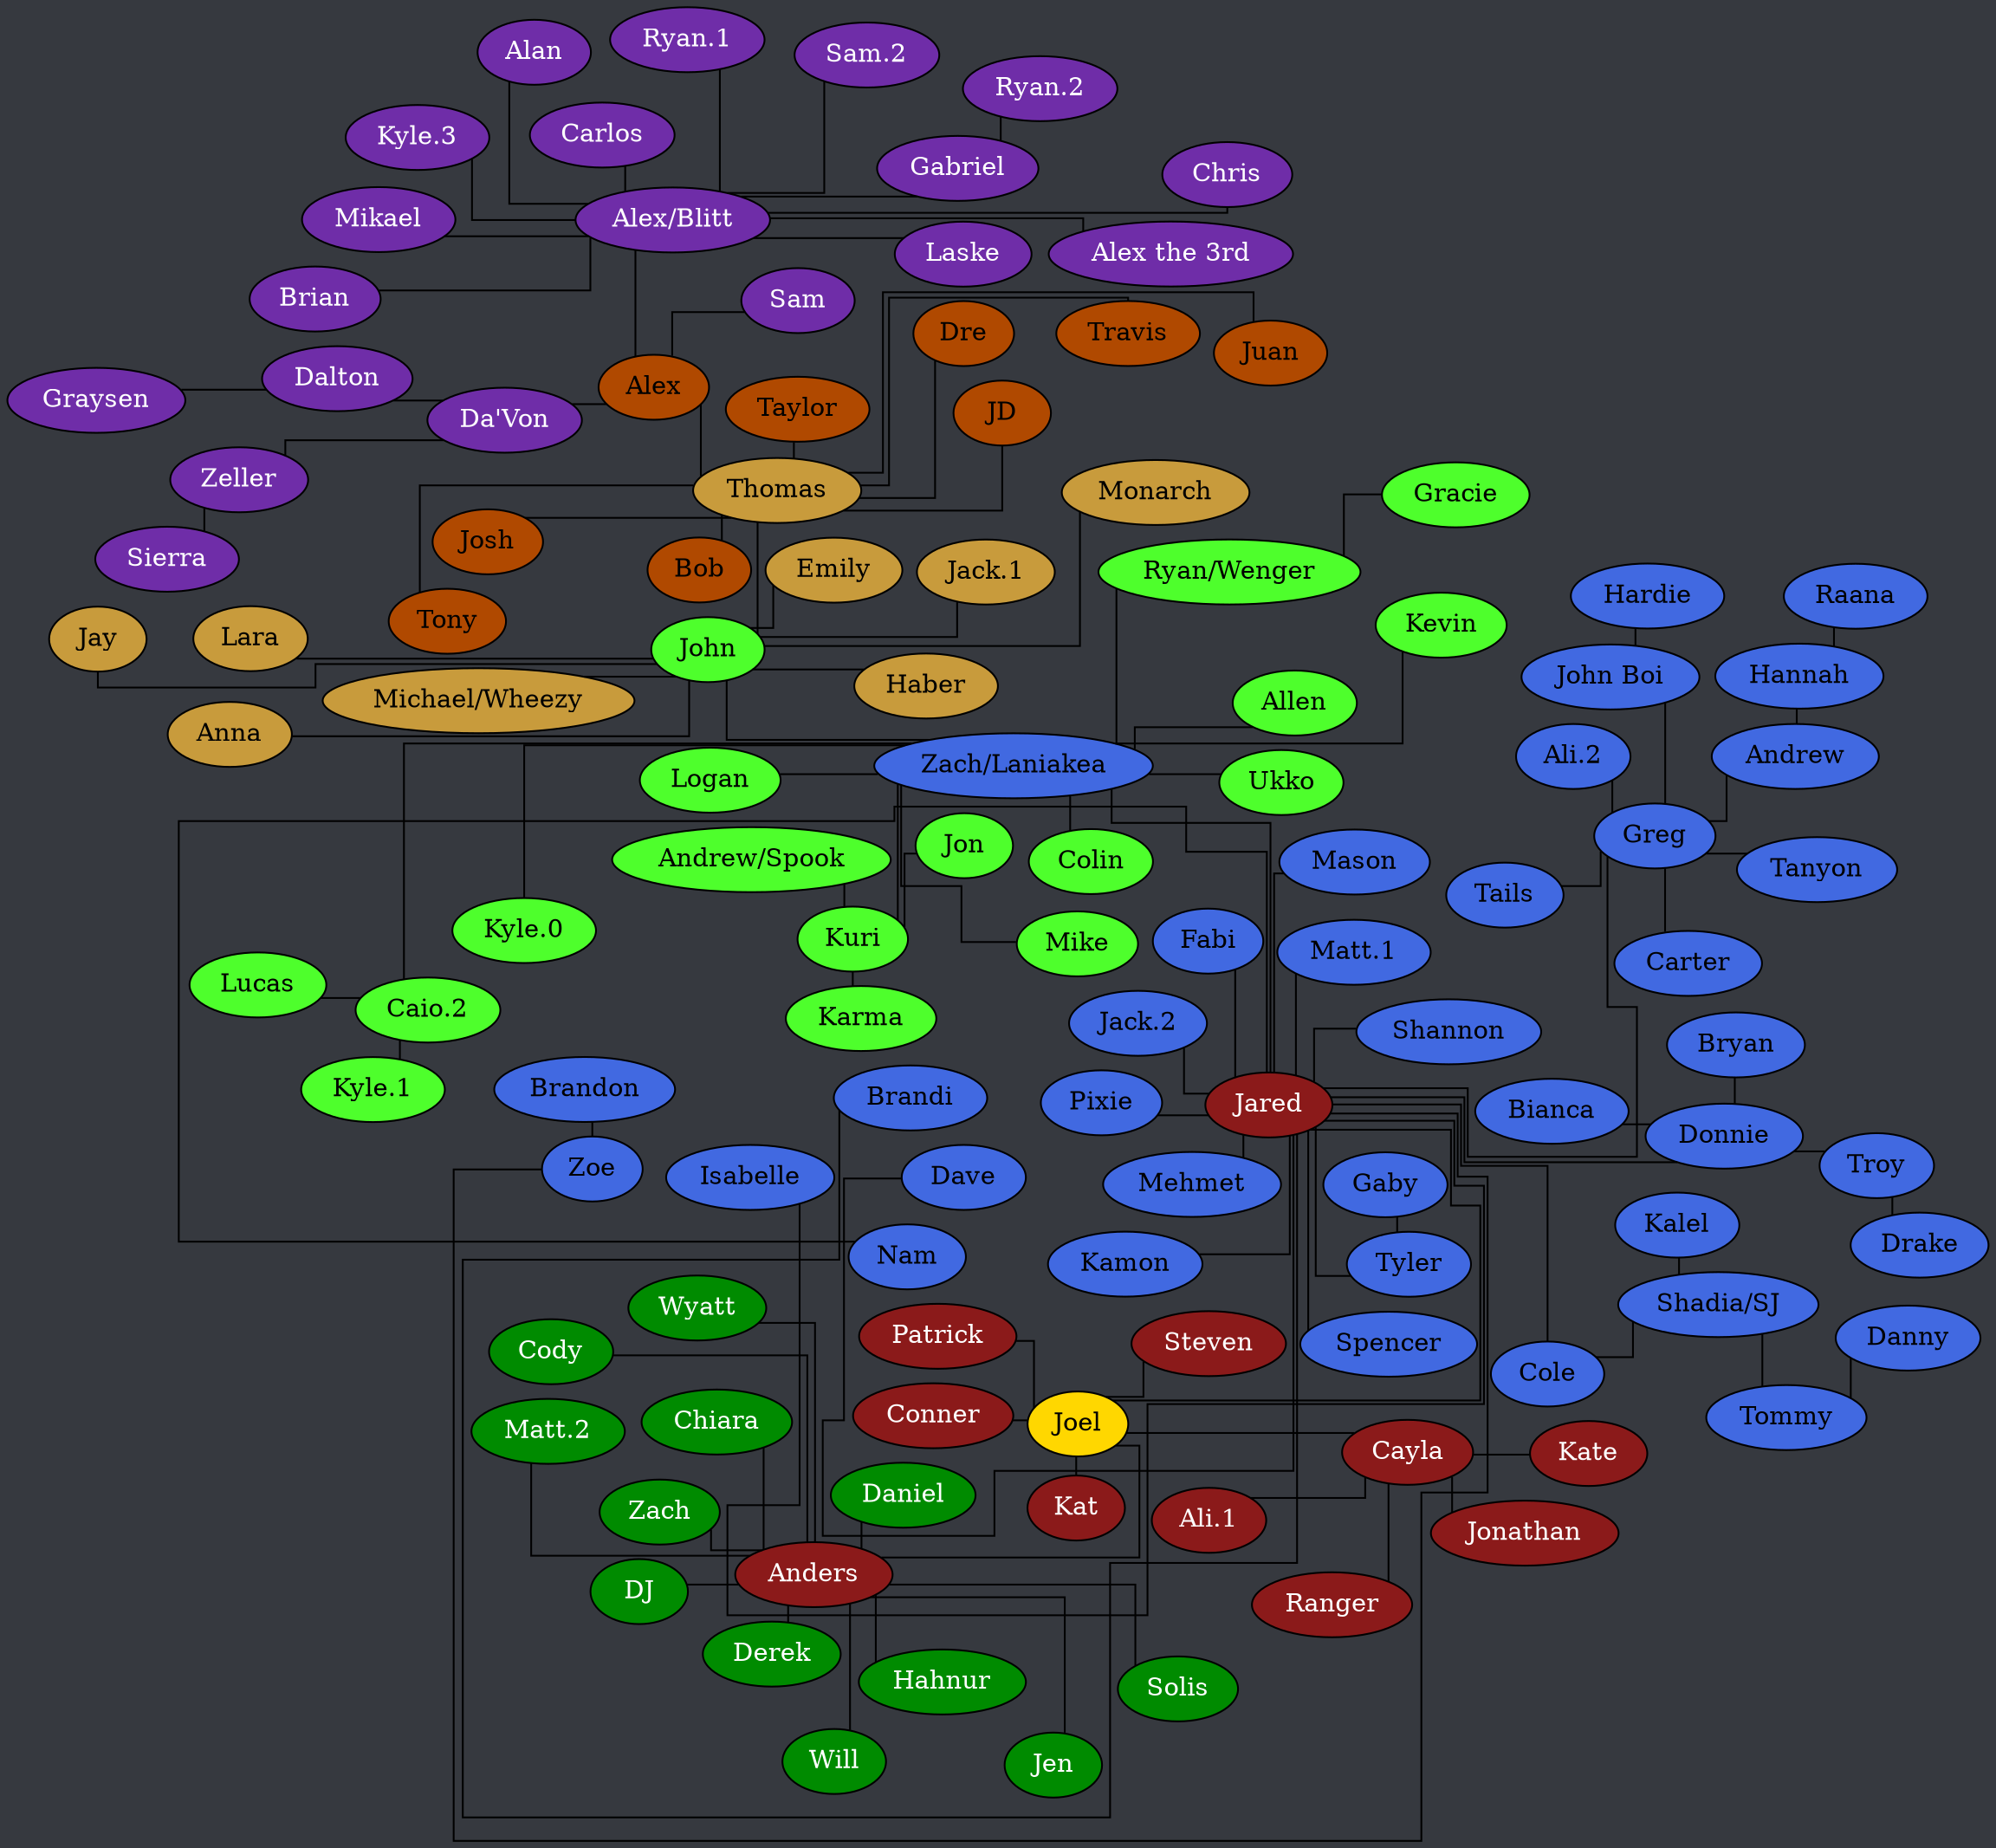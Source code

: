 strict graph {
	// Layout Configuration
	layout = neato;
	dpi = 200;
	epsilon = 0.01;
	mode = major;
	model = subset;
	overlap = false;
	splines = ortho;
	start = rand;

	// Visual Configuration
	graph [ truecolor=true bgcolor="#36393f" ];
	node [ style=filled fillcolor="gray" fontcolor="black" ];

	subgraph "Joel" {
		node [ style=filled fillcolor="firebrick4" fontcolor="white" ];
		Joel [ style=filled fillcolor="gold" fontcolor="black" ];

		Cayla -- "Ali.1";
		Cayla -- Jonathan;
		Cayla -- Kate;
		Cayla -- Ranger;
		Joel -- Anders;
		Joel -- Cayla;
		Joel -- Conner;
		Joel -- Jared;
		Joel -- Kat;
		Joel -- Patrick;
		Joel -- Steven;
	}

	subgraph "Anders" {
		node [ style=filled fillcolor="green4" fontcolor="white" ];
		// Anders [ style=filled fillcolor="green4" fontcolor="white" ];

		Anders -- Chiara;
		Anders -- Cody;
		Anders -- Daniel;
		Anders -- Derek;
		Anders -- DJ;
		Anders -- Hahnur;
		Anders -- Jen;
		Anders -- "Matt.2";
		Anders -- Solis;
		Anders -- Will;
		Anders -- Wyatt;
		Anders -- Zach;
	}

	subgraph "Jared" {
		node [ style=filled fillcolor="royalblue" fontcolor="black" ];
		// Jared [ style=filled fillcolor="royalblue" fontcolor="black" ];

		Andrew -- Hannah;
		Cole -- "Shadia/SJ";
		Donnie -- Bianca;
		Donnie -- Bryan;
		Donnie -- Troy;
		Greg -- "Ali.2";
		Greg -- Andrew;
		Greg -- Carter;
		Greg -- "John Boi";
		Greg -- Tails;
		Greg -- Tanyon;
		Hannah -- Raana;
		Jared -- Brandi;
		Jared -- Dave;
		Jared -- Donnie;
		Jared -- Fabi;
		Jared -- "Jack.2";
		Jared -- Cole;
		Jared -- Kamon;
		Jared -- Greg;
		Jared -- Isabelle;
		Jared -- Mason;
		Jared -- "Matt.1";
		Jared -- Mehmet;
		Jared -- Nam;
		Jared -- Pixie;
		Jared -- Shannon;
		Jared -- Spencer;
		Jared -- Tyler;
		Jared -- "Zach/Laniakea";
		Jared -- Zoe;
		"John Boi" -- Hardie;
		"Shadia/SJ" -- Kalel;
		"Shadia/SJ" -- Tommy;
		Tommy -- Danny;
		Troy -- Drake;
		Tyler -- Gaby;
		Zoe -- Brandon;
	}

	subgraph "Zach/Laniakea" {
		node [ style=filled fillcolor="#4eff2c" fontcolor="black" ];
		// "Zach/Laniakea" [ style=filled fillcolor="#4eff2c" fontcolor="black" ];

		"Caio.2" -- "Kyle.1";
		"Caio.2" -- Lucas;
		Kuri -- "Andrew/Spook";
		Kuri -- Jon;
		Kuri -- Karma;
		"Ryan/Wenger" -- Gracie;
		"Zach/Laniakea" -- Allen;
		"Zach/Laniakea" -- "Caio.2";
		"Zach/Laniakea" -- Colin;
		"Zach/Laniakea" -- John;
		"Zach/Laniakea" -- Logan;
		"Zach/Laniakea" -- Kevin;
		"Zach/Laniakea" -- Kuri;
		"Zach/Laniakea" -- "Kyle.0";
		"Zach/Laniakea" -- Mike;
		"Zach/Laniakea" -- "Ryan/Wenger";
		"Zach/Laniakea" -- "Ukko";
	}

	subgraph "John" {
		node [ style=filled fillcolor="#c89b3c" fontcolor="black" ];
		// John [ style=filled fillcolor="#c89b3c" fontcolor="black" ];

		John -- Anna;
		John -- Emily;
		John -- Haber;
		John -- Jay;
		John -- "Jack.1";
		John -- Lara;
		John -- Monarch;
		John -- Thomas;
	}

	subgraph "John-stream" {
		// node [ style=filled fillcolor="#9147ff" fontcolor="black" ];
		node [ style=filled fillcolor="#c89b3c" fontcolor="black" ];

		John -- "Michael/Wheezy";
	}

	subgraph "Thomas" {
		node [ style=filled fillcolor="#b04900" fontcolor="black" ];
		// Thomas [ style=filled fillcolor="#b04900" fontcolor="black" ];

		Thomas -- Alex;
		Thomas -- Bob;
		Thomas -- Dre;
		Thomas -- JD;
		Thomas -- Josh;
		Thomas -- Juan;
		Thomas -- Taylor;
		Thomas -- Tony;
		Thomas -- Travis;
	}

	subgraph "Alex" {
		node [ style=filled fillcolor="#6f2da8" fontcolor="white" ];
		// Alex [ style=filled fillcolor="#6f2da8" fontcolor="black" ];

		Alex -- "Alex/Blitt";
		Alex -- "Da'Von";
		Alex -- Sam;
		"Alex/Blitt" -- Alan;
		"Alex/Blitt" -- "Alex the 3rd";
		"Alex/Blitt" -- Brian;
		"Alex/Blitt" -- Carlos;
		"Alex/Blitt" -- Chris;
		"Alex/Blitt" -- Gabriel;
		"Alex/Blitt" -- "Kyle.3";
		"Alex/Blitt" -- Laske;
		"Alex/Blitt" -- Mikael;
		"Alex/Blitt" -- "Ryan.1";
		"Alex/Blitt" -- "Sam.2";
		"Da'Von" -- Dalton;
		"Da'Von" -- Zeller;
		Dalton -- Graysen;
		Gabriel -- "Ryan.2";
		Zeller -- Sierra;
	}
}
